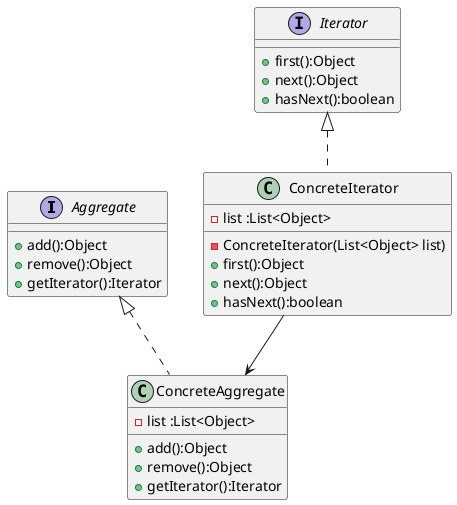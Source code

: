@startuml
' 抽象聚合
interface Aggregate{
    + add():Object 
    + remove():Object
    + getIterator():Iterator
}
class ConcreteAggregate implements Aggregate{
    - list :List<Object>
    + add():Object 
    + remove():Object
    + getIterator():Iterator
}

interface Iterator{
    + first():Object
    + next():Object
    + hasNext():boolean

}

class ConcreteIterator implements Iterator{
    - list :List<Object>
    - ConcreteIterator(List<Object> list)
    + first():Object
    + next():Object
    + hasNext():boolean
}
ConcreteIterator --> ConcreteAggregate
@enduml